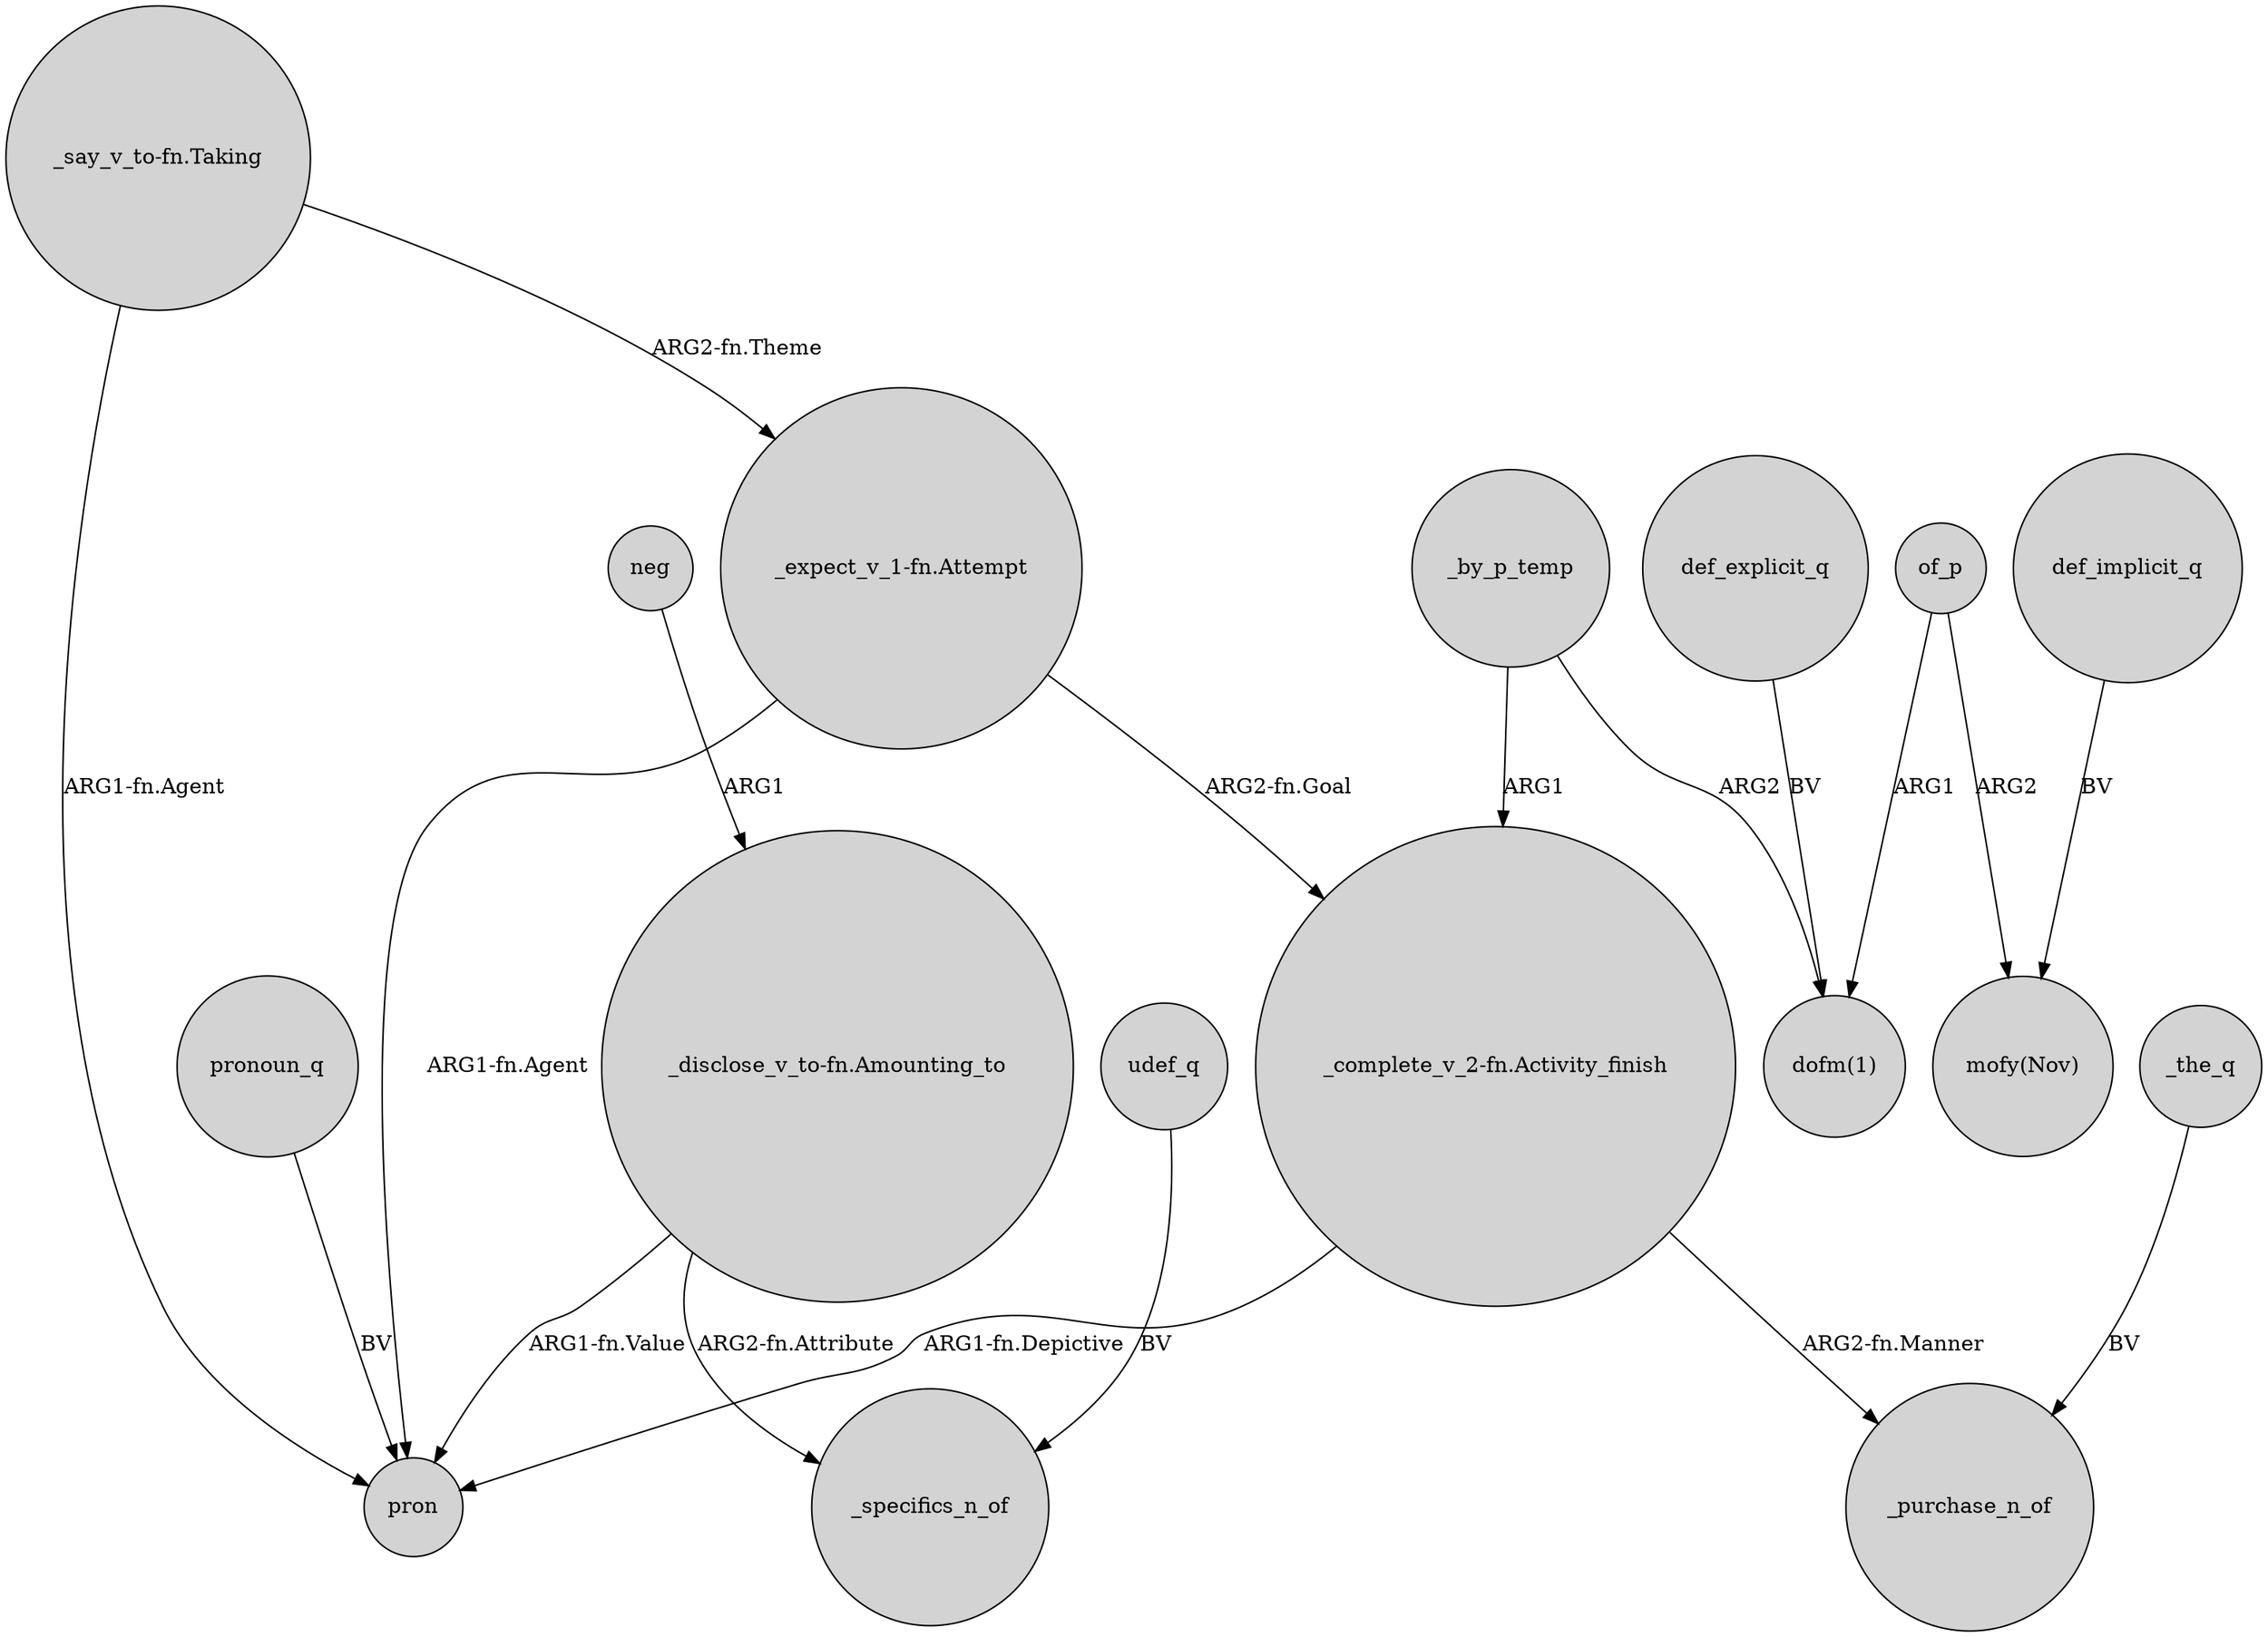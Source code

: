 digraph {
	node [shape=circle style=filled]
	"_disclose_v_to-fn.Amounting_to" -> pron [label="ARG1-fn.Value"]
	def_explicit_q -> "dofm(1)" [label=BV]
	_by_p_temp -> "dofm(1)" [label=ARG2]
	"_disclose_v_to-fn.Amounting_to" -> _specifics_n_of [label="ARG2-fn.Attribute"]
	_the_q -> _purchase_n_of [label=BV]
	"_expect_v_1-fn.Attempt" -> pron [label="ARG1-fn.Agent"]
	"_complete_v_2-fn.Activity_finish" -> _purchase_n_of [label="ARG2-fn.Manner"]
	def_implicit_q -> "mofy(Nov)" [label=BV]
	_by_p_temp -> "_complete_v_2-fn.Activity_finish" [label=ARG1]
	"_expect_v_1-fn.Attempt" -> "_complete_v_2-fn.Activity_finish" [label="ARG2-fn.Goal"]
	udef_q -> _specifics_n_of [label=BV]
	of_p -> "dofm(1)" [label=ARG1]
	of_p -> "mofy(Nov)" [label=ARG2]
	"_say_v_to-fn.Taking" -> pron [label="ARG1-fn.Agent"]
	"_complete_v_2-fn.Activity_finish" -> pron [label="ARG1-fn.Depictive"]
	pronoun_q -> pron [label=BV]
	neg -> "_disclose_v_to-fn.Amounting_to" [label=ARG1]
	"_say_v_to-fn.Taking" -> "_expect_v_1-fn.Attempt" [label="ARG2-fn.Theme"]
}
